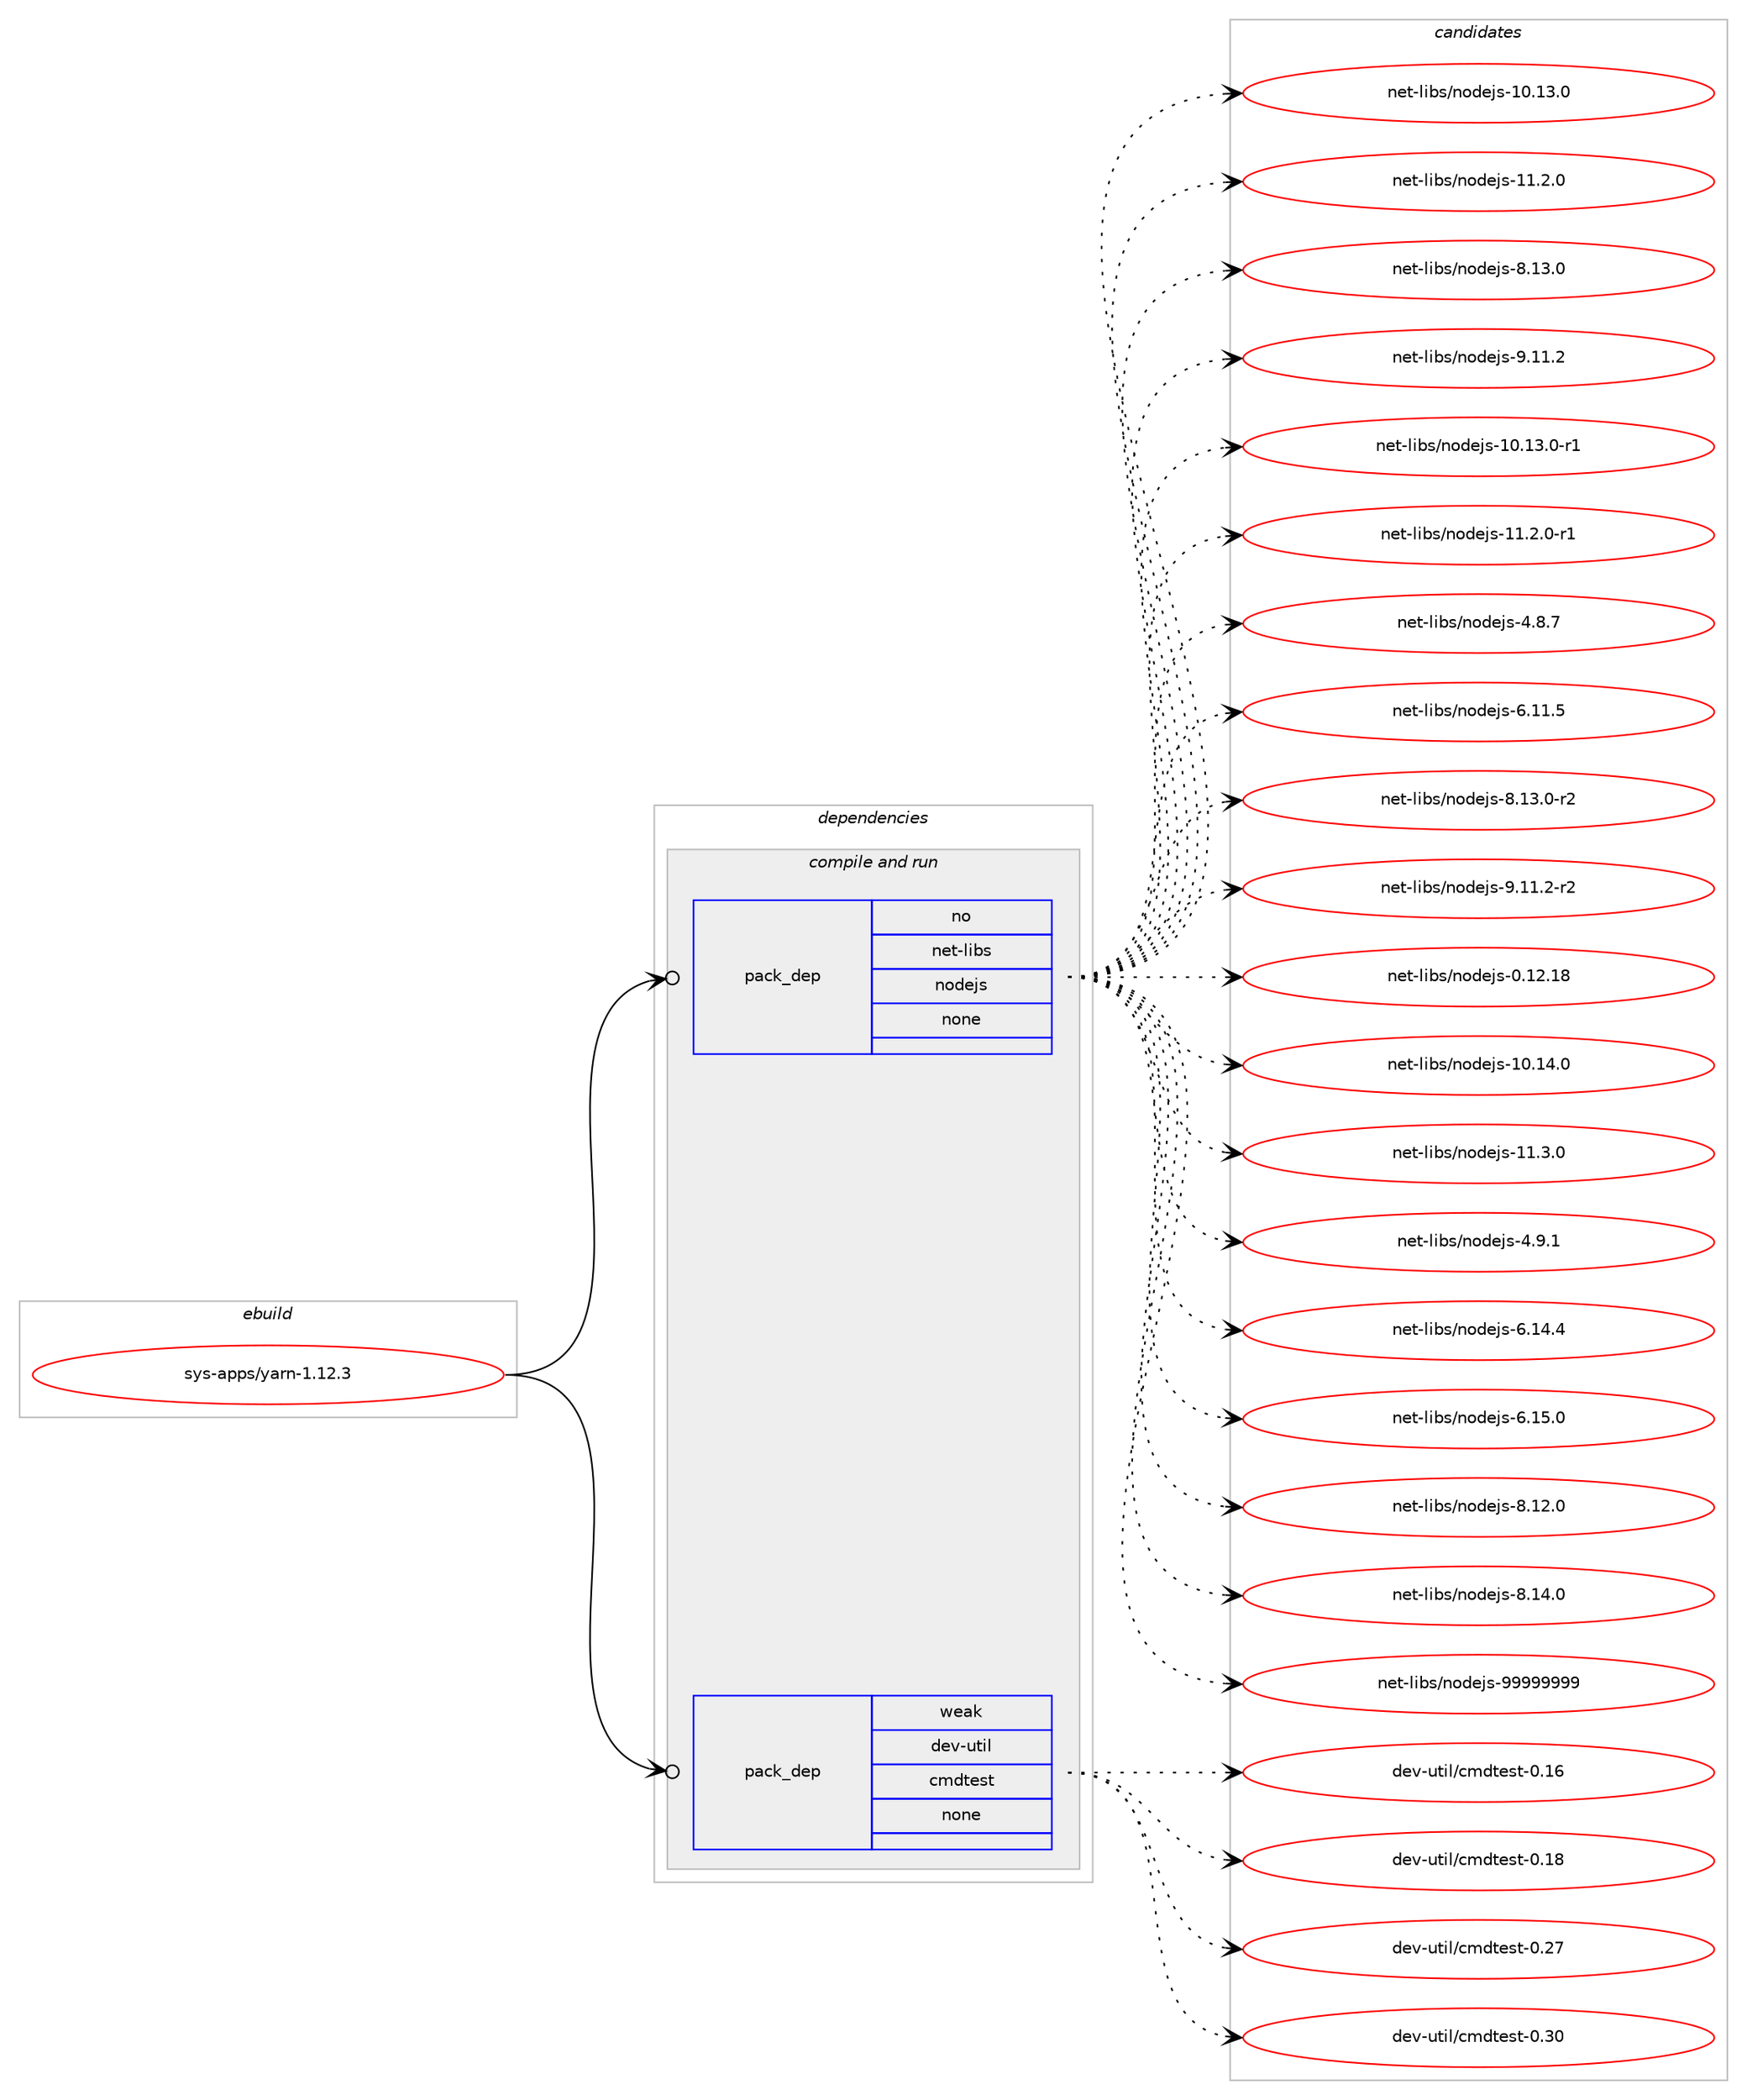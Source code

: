 digraph prolog {

# *************
# Graph options
# *************

newrank=true;
concentrate=true;
compound=true;
graph [rankdir=LR,fontname=Helvetica,fontsize=10,ranksep=1.5];#, ranksep=2.5, nodesep=0.2];
edge  [arrowhead=vee];
node  [fontname=Helvetica,fontsize=10];

# **********
# The ebuild
# **********

subgraph cluster_leftcol {
color=gray;
rank=same;
label=<<i>ebuild</i>>;
id [label="sys-apps/yarn-1.12.3", color=red, width=4, href="../sys-apps/yarn-1.12.3.svg"];
}

# ****************
# The dependencies
# ****************

subgraph cluster_midcol {
color=gray;
label=<<i>dependencies</i>>;
subgraph cluster_compile {
fillcolor="#eeeeee";
style=filled;
label=<<i>compile</i>>;
}
subgraph cluster_compileandrun {
fillcolor="#eeeeee";
style=filled;
label=<<i>compile and run</i>>;
subgraph pack5060 {
dependency6278 [label=<<TABLE BORDER="0" CELLBORDER="1" CELLSPACING="0" CELLPADDING="4" WIDTH="220"><TR><TD ROWSPAN="6" CELLPADDING="30">pack_dep</TD></TR><TR><TD WIDTH="110">no</TD></TR><TR><TD>net-libs</TD></TR><TR><TD>nodejs</TD></TR><TR><TD>none</TD></TR><TR><TD></TD></TR></TABLE>>, shape=none, color=blue];
}
id:e -> dependency6278:w [weight=20,style="solid",arrowhead="odotvee"];
subgraph pack5061 {
dependency6279 [label=<<TABLE BORDER="0" CELLBORDER="1" CELLSPACING="0" CELLPADDING="4" WIDTH="220"><TR><TD ROWSPAN="6" CELLPADDING="30">pack_dep</TD></TR><TR><TD WIDTH="110">weak</TD></TR><TR><TD>dev-util</TD></TR><TR><TD>cmdtest</TD></TR><TR><TD>none</TD></TR><TR><TD></TD></TR></TABLE>>, shape=none, color=blue];
}
id:e -> dependency6279:w [weight=20,style="solid",arrowhead="odotvee"];
}
subgraph cluster_run {
fillcolor="#eeeeee";
style=filled;
label=<<i>run</i>>;
}
}

# **************
# The candidates
# **************

subgraph cluster_choices {
rank=same;
color=gray;
label=<<i>candidates</i>>;

subgraph choice5060 {
color=black;
nodesep=1;
choice1101011164510810598115471101111001011061154549484649514648 [label="net-libs/nodejs-10.13.0", color=red, width=4,href="../net-libs/nodejs-10.13.0.svg"];
choice11010111645108105981154711011110010110611545494946504648 [label="net-libs/nodejs-11.2.0", color=red, width=4,href="../net-libs/nodejs-11.2.0.svg"];
choice11010111645108105981154711011110010110611545564649514648 [label="net-libs/nodejs-8.13.0", color=red, width=4,href="../net-libs/nodejs-8.13.0.svg"];
choice11010111645108105981154711011110010110611545574649494650 [label="net-libs/nodejs-9.11.2", color=red, width=4,href="../net-libs/nodejs-9.11.2.svg"];
choice11010111645108105981154711011110010110611545494846495146484511449 [label="net-libs/nodejs-10.13.0-r1", color=red, width=4,href="../net-libs/nodejs-10.13.0-r1.svg"];
choice110101116451081059811547110111100101106115454949465046484511449 [label="net-libs/nodejs-11.2.0-r1", color=red, width=4,href="../net-libs/nodejs-11.2.0-r1.svg"];
choice110101116451081059811547110111100101106115455246564655 [label="net-libs/nodejs-4.8.7", color=red, width=4,href="../net-libs/nodejs-4.8.7.svg"];
choice11010111645108105981154711011110010110611545544649494653 [label="net-libs/nodejs-6.11.5", color=red, width=4,href="../net-libs/nodejs-6.11.5.svg"];
choice110101116451081059811547110111100101106115455646495146484511450 [label="net-libs/nodejs-8.13.0-r2", color=red, width=4,href="../net-libs/nodejs-8.13.0-r2.svg"];
choice110101116451081059811547110111100101106115455746494946504511450 [label="net-libs/nodejs-9.11.2-r2", color=red, width=4,href="../net-libs/nodejs-9.11.2-r2.svg"];
choice1101011164510810598115471101111001011061154548464950464956 [label="net-libs/nodejs-0.12.18", color=red, width=4,href="../net-libs/nodejs-0.12.18.svg"];
choice1101011164510810598115471101111001011061154549484649524648 [label="net-libs/nodejs-10.14.0", color=red, width=4,href="../net-libs/nodejs-10.14.0.svg"];
choice11010111645108105981154711011110010110611545494946514648 [label="net-libs/nodejs-11.3.0", color=red, width=4,href="../net-libs/nodejs-11.3.0.svg"];
choice110101116451081059811547110111100101106115455246574649 [label="net-libs/nodejs-4.9.1", color=red, width=4,href="../net-libs/nodejs-4.9.1.svg"];
choice11010111645108105981154711011110010110611545544649524652 [label="net-libs/nodejs-6.14.4", color=red, width=4,href="../net-libs/nodejs-6.14.4.svg"];
choice11010111645108105981154711011110010110611545544649534648 [label="net-libs/nodejs-6.15.0", color=red, width=4,href="../net-libs/nodejs-6.15.0.svg"];
choice11010111645108105981154711011110010110611545564649504648 [label="net-libs/nodejs-8.12.0", color=red, width=4,href="../net-libs/nodejs-8.12.0.svg"];
choice11010111645108105981154711011110010110611545564649524648 [label="net-libs/nodejs-8.14.0", color=red, width=4,href="../net-libs/nodejs-8.14.0.svg"];
choice110101116451081059811547110111100101106115455757575757575757 [label="net-libs/nodejs-99999999", color=red, width=4,href="../net-libs/nodejs-99999999.svg"];
dependency6278:e -> choice1101011164510810598115471101111001011061154549484649514648:w [style=dotted,weight="100"];
dependency6278:e -> choice11010111645108105981154711011110010110611545494946504648:w [style=dotted,weight="100"];
dependency6278:e -> choice11010111645108105981154711011110010110611545564649514648:w [style=dotted,weight="100"];
dependency6278:e -> choice11010111645108105981154711011110010110611545574649494650:w [style=dotted,weight="100"];
dependency6278:e -> choice11010111645108105981154711011110010110611545494846495146484511449:w [style=dotted,weight="100"];
dependency6278:e -> choice110101116451081059811547110111100101106115454949465046484511449:w [style=dotted,weight="100"];
dependency6278:e -> choice110101116451081059811547110111100101106115455246564655:w [style=dotted,weight="100"];
dependency6278:e -> choice11010111645108105981154711011110010110611545544649494653:w [style=dotted,weight="100"];
dependency6278:e -> choice110101116451081059811547110111100101106115455646495146484511450:w [style=dotted,weight="100"];
dependency6278:e -> choice110101116451081059811547110111100101106115455746494946504511450:w [style=dotted,weight="100"];
dependency6278:e -> choice1101011164510810598115471101111001011061154548464950464956:w [style=dotted,weight="100"];
dependency6278:e -> choice1101011164510810598115471101111001011061154549484649524648:w [style=dotted,weight="100"];
dependency6278:e -> choice11010111645108105981154711011110010110611545494946514648:w [style=dotted,weight="100"];
dependency6278:e -> choice110101116451081059811547110111100101106115455246574649:w [style=dotted,weight="100"];
dependency6278:e -> choice11010111645108105981154711011110010110611545544649524652:w [style=dotted,weight="100"];
dependency6278:e -> choice11010111645108105981154711011110010110611545544649534648:w [style=dotted,weight="100"];
dependency6278:e -> choice11010111645108105981154711011110010110611545564649504648:w [style=dotted,weight="100"];
dependency6278:e -> choice11010111645108105981154711011110010110611545564649524648:w [style=dotted,weight="100"];
dependency6278:e -> choice110101116451081059811547110111100101106115455757575757575757:w [style=dotted,weight="100"];
}
subgraph choice5061 {
color=black;
nodesep=1;
choice1001011184511711610510847991091001161011151164548464954 [label="dev-util/cmdtest-0.16", color=red, width=4,href="../dev-util/cmdtest-0.16.svg"];
choice1001011184511711610510847991091001161011151164548464956 [label="dev-util/cmdtest-0.18", color=red, width=4,href="../dev-util/cmdtest-0.18.svg"];
choice1001011184511711610510847991091001161011151164548465055 [label="dev-util/cmdtest-0.27", color=red, width=4,href="../dev-util/cmdtest-0.27.svg"];
choice1001011184511711610510847991091001161011151164548465148 [label="dev-util/cmdtest-0.30", color=red, width=4,href="../dev-util/cmdtest-0.30.svg"];
dependency6279:e -> choice1001011184511711610510847991091001161011151164548464954:w [style=dotted,weight="100"];
dependency6279:e -> choice1001011184511711610510847991091001161011151164548464956:w [style=dotted,weight="100"];
dependency6279:e -> choice1001011184511711610510847991091001161011151164548465055:w [style=dotted,weight="100"];
dependency6279:e -> choice1001011184511711610510847991091001161011151164548465148:w [style=dotted,weight="100"];
}
}

}
